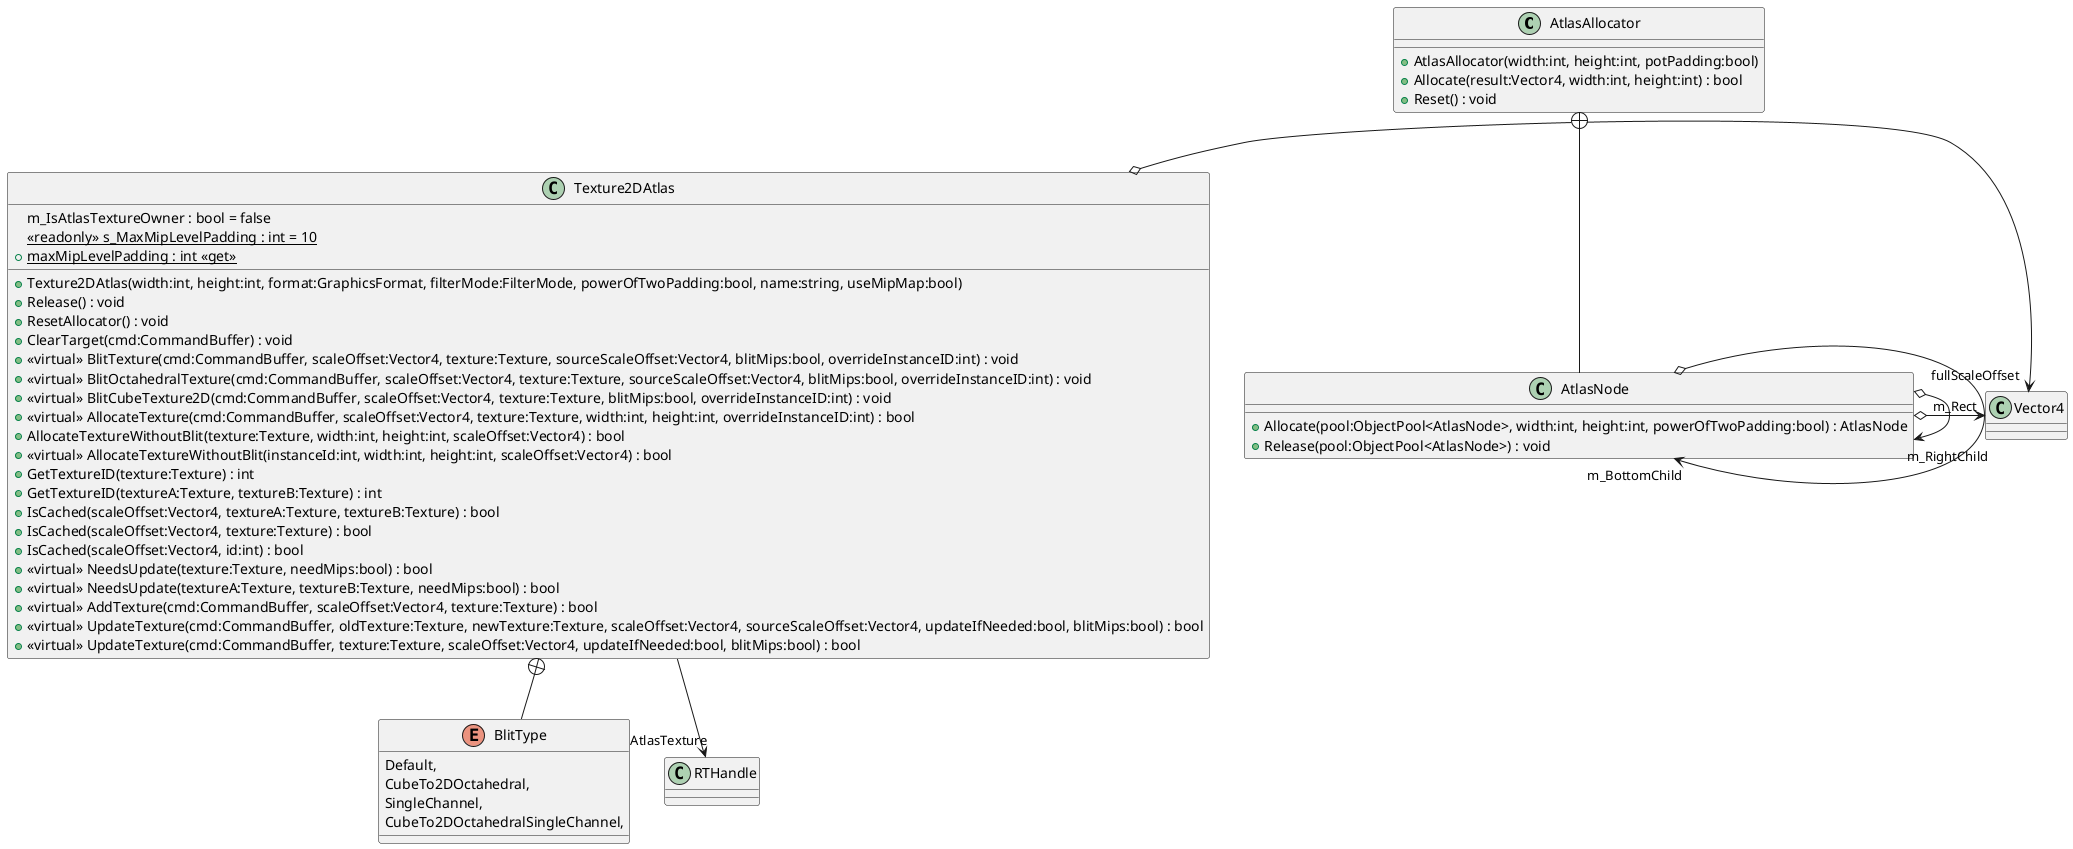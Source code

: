 @startuml
class AtlasAllocator {
    + AtlasAllocator(width:int, height:int, potPadding:bool)
    + Allocate(result:Vector4, width:int, height:int) : bool
    + Reset() : void
}
class Texture2DAtlas {
    m_IsAtlasTextureOwner : bool = false
    {static} <<readonly>> s_MaxMipLevelPadding : int = 10
    + {static} maxMipLevelPadding : int <<get>>
    + Texture2DAtlas(width:int, height:int, format:GraphicsFormat, filterMode:FilterMode, powerOfTwoPadding:bool, name:string, useMipMap:bool)
    + Release() : void
    + ResetAllocator() : void
    + ClearTarget(cmd:CommandBuffer) : void
    + <<virtual>> BlitTexture(cmd:CommandBuffer, scaleOffset:Vector4, texture:Texture, sourceScaleOffset:Vector4, blitMips:bool, overrideInstanceID:int) : void
    + <<virtual>> BlitOctahedralTexture(cmd:CommandBuffer, scaleOffset:Vector4, texture:Texture, sourceScaleOffset:Vector4, blitMips:bool, overrideInstanceID:int) : void
    + <<virtual>> BlitCubeTexture2D(cmd:CommandBuffer, scaleOffset:Vector4, texture:Texture, blitMips:bool, overrideInstanceID:int) : void
    + <<virtual>> AllocateTexture(cmd:CommandBuffer, scaleOffset:Vector4, texture:Texture, width:int, height:int, overrideInstanceID:int) : bool
    + AllocateTextureWithoutBlit(texture:Texture, width:int, height:int, scaleOffset:Vector4) : bool
    + <<virtual>> AllocateTextureWithoutBlit(instanceId:int, width:int, height:int, scaleOffset:Vector4) : bool
    + GetTextureID(texture:Texture) : int
    + GetTextureID(textureA:Texture, textureB:Texture) : int
    + IsCached(scaleOffset:Vector4, textureA:Texture, textureB:Texture) : bool
    + IsCached(scaleOffset:Vector4, texture:Texture) : bool
    + IsCached(scaleOffset:Vector4, id:int) : bool
    + <<virtual>> NeedsUpdate(texture:Texture, needMips:bool) : bool
    + <<virtual>> NeedsUpdate(textureA:Texture, textureB:Texture, needMips:bool) : bool
    + <<virtual>> AddTexture(cmd:CommandBuffer, scaleOffset:Vector4, texture:Texture) : bool
    + <<virtual>> UpdateTexture(cmd:CommandBuffer, oldTexture:Texture, newTexture:Texture, scaleOffset:Vector4, sourceScaleOffset:Vector4, updateIfNeeded:bool, blitMips:bool) : bool
    + <<virtual>> UpdateTexture(cmd:CommandBuffer, texture:Texture, scaleOffset:Vector4, updateIfNeeded:bool, blitMips:bool) : bool
}
class AtlasNode {
    + Allocate(pool:ObjectPool<AtlasNode>, width:int, height:int, powerOfTwoPadding:bool) : AtlasNode
    + Release(pool:ObjectPool<AtlasNode>) : void
}
enum BlitType {
    Default,
    CubeTo2DOctahedral,
    SingleChannel,
    CubeTo2DOctahedralSingleChannel,
}
Texture2DAtlas o-> "fullScaleOffset" Vector4
Texture2DAtlas --> "AtlasTexture" RTHandle
AtlasAllocator +-- AtlasNode
AtlasNode o-> "m_RightChild" AtlasNode
AtlasNode o-> "m_BottomChild" AtlasNode
AtlasNode o-> "m_Rect" Vector4
Texture2DAtlas +-- BlitType
@enduml
